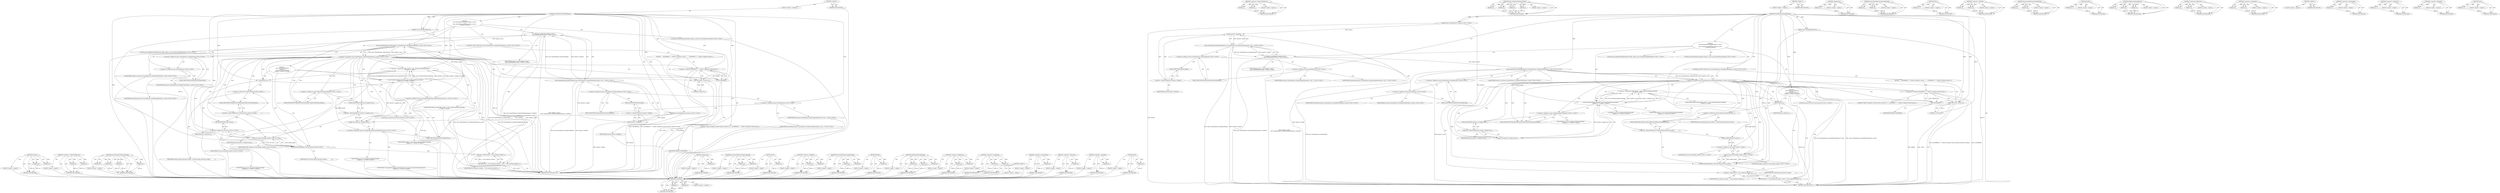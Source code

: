 digraph "lock" {
vulnerable_174 [label=<(METHOD,std.move)>];
vulnerable_175 [label=<(PARAM,p1)>];
vulnerable_176 [label=<(PARAM,p2)>];
vulnerable_177 [label=<(BLOCK,&lt;empty&gt;,&lt;empty&gt;)>];
vulnerable_178 [label=<(METHOD_RETURN,ANY)>];
vulnerable_126 [label=<(METHOD,&lt;operator&gt;.indirectFieldAccess)>];
vulnerable_127 [label=<(PARAM,p1)>];
vulnerable_128 [label=<(PARAM,p2)>];
vulnerable_129 [label=<(BLOCK,&lt;empty&gt;,&lt;empty&gt;)>];
vulnerable_130 [label=<(METHOD_RETURN,ANY)>];
vulnerable_149 [label=<(METHOD,mojo.WrapSharedMemoryHandle)>];
vulnerable_150 [label=<(PARAM,p1)>];
vulnerable_151 [label=<(PARAM,p2)>];
vulnerable_152 [label=<(PARAM,p3)>];
vulnerable_153 [label=<(PARAM,p4)>];
vulnerable_154 [label=<(BLOCK,&lt;empty&gt;,&lt;empty&gt;)>];
vulnerable_155 [label=<(METHOD_RETURN,ANY)>];
vulnerable_6 [label=<(METHOD,&lt;global&gt;)<SUB>1</SUB>>];
vulnerable_7 [label=<(BLOCK,&lt;empty&gt;,&lt;empty&gt;)<SUB>1</SUB>>];
vulnerable_8 [label=<(METHOD,NotifyAllocatedSharedBitmap)<SUB>1</SUB>>];
vulnerable_9 [label="<(PARAM,base::SharedMemory* memory)<SUB>2</SUB>>"];
vulnerable_10 [label=<(PARAM,const SharedBitmapId&amp; id)<SUB>3</SUB>>];
vulnerable_11 [label="<(BLOCK,{
  base::SharedMemoryHandle handle_to_send =
 ...,{
  base::SharedMemoryHandle handle_to_send =
 ...)<SUB>3</SUB>>"];
vulnerable_12 [label="<(LOCAL,base.SharedMemoryHandle handle_to_send: base.SharedMemoryHandle)<SUB>4</SUB>>"];
vulnerable_13 [label="<(&lt;operator&gt;.assignment,handle_to_send =
      base::SharedMemory::Dupl...)<SUB>4</SUB>>"];
vulnerable_14 [label="<(IDENTIFIER,handle_to_send,handle_to_send =
      base::SharedMemory::Dupl...)<SUB>4</SUB>>"];
vulnerable_15 [label="<(base.SharedMemory.DuplicateHandle,base::SharedMemory::DuplicateHandle(memory-&gt;han...)<SUB>5</SUB>>"];
vulnerable_16 [label="<(&lt;operator&gt;.fieldAccess,base::SharedMemory::DuplicateHandle)<SUB>5</SUB>>"];
vulnerable_17 [label="<(&lt;operator&gt;.fieldAccess,base::SharedMemory)<SUB>5</SUB>>"];
vulnerable_18 [label="<(IDENTIFIER,base,base::SharedMemory::DuplicateHandle(memory-&gt;han...)<SUB>5</SUB>>"];
vulnerable_19 [label="<(IDENTIFIER,SharedMemory,base::SharedMemory::DuplicateHandle(memory-&gt;han...)<SUB>5</SUB>>"];
vulnerable_20 [label=<(FIELD_IDENTIFIER,DuplicateHandle,DuplicateHandle)<SUB>5</SUB>>];
vulnerable_21 [label=<(handle,memory-&gt;handle())<SUB>5</SUB>>];
vulnerable_22 [label=<(&lt;operator&gt;.indirectFieldAccess,memory-&gt;handle)<SUB>5</SUB>>];
vulnerable_23 [label=<(IDENTIFIER,memory,memory-&gt;handle())<SUB>5</SUB>>];
vulnerable_24 [label=<(FIELD_IDENTIFIER,handle,handle)<SUB>5</SUB>>];
vulnerable_25 [label="<(CONTROL_STRUCTURE,IF,if (!base::SharedMemory::IsHandleValid(handle_to_send)))<SUB>6</SUB>>"];
vulnerable_26 [label="<(&lt;operator&gt;.logicalNot,!base::SharedMemory::IsHandleValid(handle_to_send))<SUB>6</SUB>>"];
vulnerable_27 [label="<(base.SharedMemory.IsHandleValid,base::SharedMemory::IsHandleValid(handle_to_send))<SUB>6</SUB>>"];
vulnerable_28 [label="<(&lt;operator&gt;.fieldAccess,base::SharedMemory::IsHandleValid)<SUB>6</SUB>>"];
vulnerable_29 [label="<(&lt;operator&gt;.fieldAccess,base::SharedMemory)<SUB>6</SUB>>"];
vulnerable_30 [label="<(IDENTIFIER,base,base::SharedMemory::IsHandleValid(handle_to_send))<SUB>6</SUB>>"];
vulnerable_31 [label="<(IDENTIFIER,SharedMemory,base::SharedMemory::IsHandleValid(handle_to_send))<SUB>6</SUB>>"];
vulnerable_32 [label=<(FIELD_IDENTIFIER,IsHandleValid,IsHandleValid)<SUB>6</SUB>>];
vulnerable_33 [label="<(IDENTIFIER,handle_to_send,base::SharedMemory::IsHandleValid(handle_to_send))<SUB>6</SUB>>"];
vulnerable_34 [label=<(BLOCK,{
    LOG(ERROR) &lt;&lt; &quot;Failed to duplicate shared...,{
    LOG(ERROR) &lt;&lt; &quot;Failed to duplicate shared...)<SUB>6</SUB>>];
vulnerable_35 [label=<(&lt;operator&gt;.shiftLeft,LOG(ERROR) &lt;&lt; &quot;Failed to duplicate shared memor...)<SUB>7</SUB>>];
vulnerable_36 [label=<(LOG,LOG(ERROR))<SUB>7</SUB>>];
vulnerable_37 [label=<(IDENTIFIER,ERROR,LOG(ERROR))<SUB>7</SUB>>];
vulnerable_38 [label=<(LITERAL,&quot;Failed to duplicate shared memory handle for b...,LOG(ERROR) &lt;&lt; &quot;Failed to duplicate shared memor...)<SUB>7</SUB>>];
vulnerable_39 [label=<(RETURN,return 0;,return 0;)<SUB>8</SUB>>];
vulnerable_40 [label=<(LITERAL,0,return 0;)<SUB>8</SUB>>];
vulnerable_41 [label="<(LOCAL,mojo.ScopedSharedBufferHandle buffer_handle: mojo.ScopedSharedBufferHandle)<SUB>11</SUB>>"];
vulnerable_42 [label="<(&lt;operator&gt;.assignment,buffer_handle = mojo::WrapSharedMemoryHandle(
 ...)<SUB>11</SUB>>"];
vulnerable_43 [label="<(IDENTIFIER,buffer_handle,buffer_handle = mojo::WrapSharedMemoryHandle(
 ...)<SUB>11</SUB>>"];
vulnerable_44 [label="<(mojo.WrapSharedMemoryHandle,mojo::WrapSharedMemoryHandle(
      handle_to_s...)<SUB>11</SUB>>"];
vulnerable_45 [label="<(&lt;operator&gt;.fieldAccess,mojo::WrapSharedMemoryHandle)<SUB>11</SUB>>"];
vulnerable_46 [label="<(IDENTIFIER,mojo,mojo::WrapSharedMemoryHandle(
      handle_to_s...)<SUB>11</SUB>>"];
vulnerable_47 [label=<(FIELD_IDENTIFIER,WrapSharedMemoryHandle,WrapSharedMemoryHandle)<SUB>11</SUB>>];
vulnerable_48 [label="<(IDENTIFIER,handle_to_send,mojo::WrapSharedMemoryHandle(
      handle_to_s...)<SUB>12</SUB>>"];
vulnerable_49 [label=<(mapped_size,memory-&gt;mapped_size())<SUB>12</SUB>>];
vulnerable_50 [label=<(&lt;operator&gt;.indirectFieldAccess,memory-&gt;mapped_size)<SUB>12</SUB>>];
vulnerable_51 [label=<(IDENTIFIER,memory,memory-&gt;mapped_size())<SUB>12</SUB>>];
vulnerable_52 [label=<(FIELD_IDENTIFIER,mapped_size,mapped_size)<SUB>12</SUB>>];
vulnerable_53 [label="<(LITERAL,true,mojo::WrapSharedMemoryHandle(
      handle_to_s...)<SUB>12</SUB>>"];
vulnerable_54 [label="<(BLOCK,{
     base::AutoLock lock(lock_);
    (*shared...,{
     base::AutoLock lock(lock_);
    (*shared...)<SUB>14</SUB>>"];
vulnerable_55 [label="<(LOCAL,base.AutoLock lock: base.AutoLock)<SUB>15</SUB>>"];
vulnerable_56 [label=<(lock,lock(lock_))<SUB>15</SUB>>];
vulnerable_57 [label=<(IDENTIFIER,lock_,lock(lock_))<SUB>15</SUB>>];
vulnerable_58 [label=<(DidAllocateSharedBitmap,(*shared_bitmap_allocation_notifier_)
        -...)<SUB>16</SUB>>];
vulnerable_59 [label=<(&lt;operator&gt;.indirectFieldAccess,(*shared_bitmap_allocation_notifier_)
        -...)<SUB>16</SUB>>];
vulnerable_60 [label=<(&lt;operator&gt;.indirection,*shared_bitmap_allocation_notifier_)<SUB>16</SUB>>];
vulnerable_61 [label=<(IDENTIFIER,shared_bitmap_allocation_notifier_,(*shared_bitmap_allocation_notifier_)
        -...)<SUB>16</SUB>>];
vulnerable_62 [label=<(FIELD_IDENTIFIER,DidAllocateSharedBitmap,DidAllocateSharedBitmap)<SUB>16</SUB>>];
vulnerable_63 [label="<(std.move,std::move(buffer_handle))<SUB>17</SUB>>"];
vulnerable_64 [label="<(&lt;operator&gt;.fieldAccess,std::move)<SUB>17</SUB>>"];
vulnerable_65 [label="<(IDENTIFIER,std,std::move(buffer_handle))<SUB>17</SUB>>"];
vulnerable_66 [label=<(FIELD_IDENTIFIER,move,move)<SUB>17</SUB>>];
vulnerable_67 [label="<(IDENTIFIER,buffer_handle,std::move(buffer_handle))<SUB>17</SUB>>"];
vulnerable_68 [label=<(IDENTIFIER,id,(*shared_bitmap_allocation_notifier_)
        -...)<SUB>17</SUB>>];
vulnerable_69 [label=<(RETURN,return ++last_sequence_number_;,return ++last_sequence_number_;)<SUB>18</SUB>>];
vulnerable_70 [label=<(&lt;operator&gt;.preIncrement,++last_sequence_number_)<SUB>18</SUB>>];
vulnerable_71 [label=<(IDENTIFIER,last_sequence_number_,++last_sequence_number_)<SUB>18</SUB>>];
vulnerable_72 [label=<(METHOD_RETURN,uint32_t)<SUB>1</SUB>>];
vulnerable_74 [label=<(METHOD_RETURN,ANY)<SUB>1</SUB>>];
vulnerable_156 [label=<(METHOD,mapped_size)>];
vulnerable_157 [label=<(PARAM,p1)>];
vulnerable_158 [label=<(BLOCK,&lt;empty&gt;,&lt;empty&gt;)>];
vulnerable_159 [label=<(METHOD_RETURN,ANY)>];
vulnerable_112 [label=<(METHOD,base.SharedMemory.DuplicateHandle)>];
vulnerable_113 [label=<(PARAM,p1)>];
vulnerable_114 [label=<(PARAM,p2)>];
vulnerable_115 [label=<(BLOCK,&lt;empty&gt;,&lt;empty&gt;)>];
vulnerable_116 [label=<(METHOD_RETURN,ANY)>];
vulnerable_145 [label=<(METHOD,LOG)>];
vulnerable_146 [label=<(PARAM,p1)>];
vulnerable_147 [label=<(BLOCK,&lt;empty&gt;,&lt;empty&gt;)>];
vulnerable_148 [label=<(METHOD_RETURN,ANY)>];
vulnerable_140 [label=<(METHOD,&lt;operator&gt;.shiftLeft)>];
vulnerable_141 [label=<(PARAM,p1)>];
vulnerable_142 [label=<(PARAM,p2)>];
vulnerable_143 [label=<(BLOCK,&lt;empty&gt;,&lt;empty&gt;)>];
vulnerable_144 [label=<(METHOD_RETURN,ANY)>];
vulnerable_135 [label=<(METHOD,base.SharedMemory.IsHandleValid)>];
vulnerable_136 [label=<(PARAM,p1)>];
vulnerable_137 [label=<(PARAM,p2)>];
vulnerable_138 [label=<(BLOCK,&lt;empty&gt;,&lt;empty&gt;)>];
vulnerable_139 [label=<(METHOD_RETURN,ANY)>];
vulnerable_122 [label=<(METHOD,handle)>];
vulnerable_123 [label=<(PARAM,p1)>];
vulnerable_124 [label=<(BLOCK,&lt;empty&gt;,&lt;empty&gt;)>];
vulnerable_125 [label=<(METHOD_RETURN,ANY)>];
vulnerable_164 [label=<(METHOD,DidAllocateSharedBitmap)>];
vulnerable_165 [label=<(PARAM,p1)>];
vulnerable_166 [label=<(PARAM,p2)>];
vulnerable_167 [label=<(PARAM,p3)>];
vulnerable_168 [label=<(BLOCK,&lt;empty&gt;,&lt;empty&gt;)>];
vulnerable_169 [label=<(METHOD_RETURN,ANY)>];
vulnerable_117 [label=<(METHOD,&lt;operator&gt;.fieldAccess)>];
vulnerable_118 [label=<(PARAM,p1)>];
vulnerable_119 [label=<(PARAM,p2)>];
vulnerable_120 [label=<(BLOCK,&lt;empty&gt;,&lt;empty&gt;)>];
vulnerable_121 [label=<(METHOD_RETURN,ANY)>];
vulnerable_107 [label=<(METHOD,&lt;operator&gt;.assignment)>];
vulnerable_108 [label=<(PARAM,p1)>];
vulnerable_109 [label=<(PARAM,p2)>];
vulnerable_110 [label=<(BLOCK,&lt;empty&gt;,&lt;empty&gt;)>];
vulnerable_111 [label=<(METHOD_RETURN,ANY)>];
vulnerable_101 [label=<(METHOD,&lt;global&gt;)<SUB>1</SUB>>];
vulnerable_102 [label=<(BLOCK,&lt;empty&gt;,&lt;empty&gt;)>];
vulnerable_103 [label=<(METHOD_RETURN,ANY)>];
vulnerable_179 [label=<(METHOD,&lt;operator&gt;.preIncrement)>];
vulnerable_180 [label=<(PARAM,p1)>];
vulnerable_181 [label=<(BLOCK,&lt;empty&gt;,&lt;empty&gt;)>];
vulnerable_182 [label=<(METHOD_RETURN,ANY)>];
vulnerable_170 [label=<(METHOD,&lt;operator&gt;.indirection)>];
vulnerable_171 [label=<(PARAM,p1)>];
vulnerable_172 [label=<(BLOCK,&lt;empty&gt;,&lt;empty&gt;)>];
vulnerable_173 [label=<(METHOD_RETURN,ANY)>];
vulnerable_131 [label=<(METHOD,&lt;operator&gt;.logicalNot)>];
vulnerable_132 [label=<(PARAM,p1)>];
vulnerable_133 [label=<(BLOCK,&lt;empty&gt;,&lt;empty&gt;)>];
vulnerable_134 [label=<(METHOD_RETURN,ANY)>];
vulnerable_160 [label=<(METHOD,lock)>];
vulnerable_161 [label=<(PARAM,p1)>];
vulnerable_162 [label=<(BLOCK,&lt;empty&gt;,&lt;empty&gt;)>];
vulnerable_163 [label=<(METHOD_RETURN,ANY)>];
fixed_180 [label=<(METHOD,std.move)>];
fixed_181 [label=<(PARAM,p1)>];
fixed_182 [label=<(PARAM,p2)>];
fixed_183 [label=<(BLOCK,&lt;empty&gt;,&lt;empty&gt;)>];
fixed_184 [label=<(METHOD_RETURN,ANY)>];
fixed_132 [label=<(METHOD,&lt;operator&gt;.indirectFieldAccess)>];
fixed_133 [label=<(PARAM,p1)>];
fixed_134 [label=<(PARAM,p2)>];
fixed_135 [label=<(BLOCK,&lt;empty&gt;,&lt;empty&gt;)>];
fixed_136 [label=<(METHOD_RETURN,ANY)>];
fixed_155 [label=<(METHOD,mojo.WrapSharedMemoryHandle)>];
fixed_156 [label=<(PARAM,p1)>];
fixed_157 [label=<(PARAM,p2)>];
fixed_158 [label=<(PARAM,p3)>];
fixed_159 [label=<(PARAM,p4)>];
fixed_160 [label=<(BLOCK,&lt;empty&gt;,&lt;empty&gt;)>];
fixed_161 [label=<(METHOD_RETURN,ANY)>];
fixed_6 [label=<(METHOD,&lt;global&gt;)<SUB>1</SUB>>];
fixed_7 [label=<(BLOCK,&lt;empty&gt;,&lt;empty&gt;)<SUB>1</SUB>>];
fixed_8 [label=<(METHOD,NotifyAllocatedSharedBitmap)<SUB>1</SUB>>];
fixed_9 [label="<(PARAM,base::SharedMemory* memory)<SUB>2</SUB>>"];
fixed_10 [label=<(PARAM,const SharedBitmapId&amp; id)<SUB>3</SUB>>];
fixed_11 [label="<(BLOCK,{
  base::SharedMemoryHandle handle_to_send =
 ...,{
  base::SharedMemoryHandle handle_to_send =
 ...)<SUB>3</SUB>>"];
fixed_12 [label="<(LOCAL,base.SharedMemoryHandle handle_to_send: base.SharedMemoryHandle)<SUB>4</SUB>>"];
fixed_13 [label="<(&lt;operator&gt;.assignment,handle_to_send =
      base::SharedMemory::Dupl...)<SUB>4</SUB>>"];
fixed_14 [label="<(IDENTIFIER,handle_to_send,handle_to_send =
      base::SharedMemory::Dupl...)<SUB>4</SUB>>"];
fixed_15 [label="<(base.SharedMemory.DuplicateHandle,base::SharedMemory::DuplicateHandle(memory-&gt;han...)<SUB>5</SUB>>"];
fixed_16 [label="<(&lt;operator&gt;.fieldAccess,base::SharedMemory::DuplicateHandle)<SUB>5</SUB>>"];
fixed_17 [label="<(&lt;operator&gt;.fieldAccess,base::SharedMemory)<SUB>5</SUB>>"];
fixed_18 [label="<(IDENTIFIER,base,base::SharedMemory::DuplicateHandle(memory-&gt;han...)<SUB>5</SUB>>"];
fixed_19 [label="<(IDENTIFIER,SharedMemory,base::SharedMemory::DuplicateHandle(memory-&gt;han...)<SUB>5</SUB>>"];
fixed_20 [label=<(FIELD_IDENTIFIER,DuplicateHandle,DuplicateHandle)<SUB>5</SUB>>];
fixed_21 [label=<(handle,memory-&gt;handle())<SUB>5</SUB>>];
fixed_22 [label=<(&lt;operator&gt;.indirectFieldAccess,memory-&gt;handle)<SUB>5</SUB>>];
fixed_23 [label=<(IDENTIFIER,memory,memory-&gt;handle())<SUB>5</SUB>>];
fixed_24 [label=<(FIELD_IDENTIFIER,handle,handle)<SUB>5</SUB>>];
fixed_25 [label="<(CONTROL_STRUCTURE,IF,if (!base::SharedMemory::IsHandleValid(handle_to_send)))<SUB>6</SUB>>"];
fixed_26 [label="<(&lt;operator&gt;.logicalNot,!base::SharedMemory::IsHandleValid(handle_to_send))<SUB>6</SUB>>"];
fixed_27 [label="<(base.SharedMemory.IsHandleValid,base::SharedMemory::IsHandleValid(handle_to_send))<SUB>6</SUB>>"];
fixed_28 [label="<(&lt;operator&gt;.fieldAccess,base::SharedMemory::IsHandleValid)<SUB>6</SUB>>"];
fixed_29 [label="<(&lt;operator&gt;.fieldAccess,base::SharedMemory)<SUB>6</SUB>>"];
fixed_30 [label="<(IDENTIFIER,base,base::SharedMemory::IsHandleValid(handle_to_send))<SUB>6</SUB>>"];
fixed_31 [label="<(IDENTIFIER,SharedMemory,base::SharedMemory::IsHandleValid(handle_to_send))<SUB>6</SUB>>"];
fixed_32 [label=<(FIELD_IDENTIFIER,IsHandleValid,IsHandleValid)<SUB>6</SUB>>];
fixed_33 [label="<(IDENTIFIER,handle_to_send,base::SharedMemory::IsHandleValid(handle_to_send))<SUB>6</SUB>>"];
fixed_34 [label=<(BLOCK,{
    LOG(ERROR) &lt;&lt; &quot;Failed to duplicate shared...,{
    LOG(ERROR) &lt;&lt; &quot;Failed to duplicate shared...)<SUB>6</SUB>>];
fixed_35 [label=<(&lt;operator&gt;.shiftLeft,LOG(ERROR) &lt;&lt; &quot;Failed to duplicate shared memor...)<SUB>7</SUB>>];
fixed_36 [label=<(LOG,LOG(ERROR))<SUB>7</SUB>>];
fixed_37 [label=<(IDENTIFIER,ERROR,LOG(ERROR))<SUB>7</SUB>>];
fixed_38 [label=<(LITERAL,&quot;Failed to duplicate shared memory handle for b...,LOG(ERROR) &lt;&lt; &quot;Failed to duplicate shared memor...)<SUB>7</SUB>>];
fixed_39 [label=<(RETURN,return 0;,return 0;)<SUB>8</SUB>>];
fixed_40 [label=<(LITERAL,0,return 0;)<SUB>8</SUB>>];
fixed_41 [label="<(LOCAL,mojo.ScopedSharedBufferHandle buffer_handle: mojo.ScopedSharedBufferHandle)<SUB>11</SUB>>"];
fixed_42 [label="<(&lt;operator&gt;.assignment,buffer_handle = mojo::WrapSharedMemoryHandle(
 ...)<SUB>11</SUB>>"];
fixed_43 [label="<(IDENTIFIER,buffer_handle,buffer_handle = mojo::WrapSharedMemoryHandle(
 ...)<SUB>11</SUB>>"];
fixed_44 [label="<(mojo.WrapSharedMemoryHandle,mojo::WrapSharedMemoryHandle(
      handle_to_s...)<SUB>11</SUB>>"];
fixed_45 [label="<(&lt;operator&gt;.fieldAccess,mojo::WrapSharedMemoryHandle)<SUB>11</SUB>>"];
fixed_46 [label="<(IDENTIFIER,mojo,mojo::WrapSharedMemoryHandle(
      handle_to_s...)<SUB>11</SUB>>"];
fixed_47 [label=<(FIELD_IDENTIFIER,WrapSharedMemoryHandle,WrapSharedMemoryHandle)<SUB>11</SUB>>];
fixed_48 [label="<(IDENTIFIER,handle_to_send,mojo::WrapSharedMemoryHandle(
      handle_to_s...)<SUB>12</SUB>>"];
fixed_49 [label=<(mapped_size,memory-&gt;mapped_size())<SUB>12</SUB>>];
fixed_50 [label=<(&lt;operator&gt;.indirectFieldAccess,memory-&gt;mapped_size)<SUB>12</SUB>>];
fixed_51 [label=<(IDENTIFIER,memory,memory-&gt;mapped_size())<SUB>12</SUB>>];
fixed_52 [label=<(FIELD_IDENTIFIER,mapped_size,mapped_size)<SUB>12</SUB>>];
fixed_53 [label="<(&lt;operator&gt;.fieldAccess,mojo::UnwrappedSharedMemoryHandleProtection::kR...)<SUB>13</SUB>>"];
fixed_54 [label="<(&lt;operator&gt;.fieldAccess,mojo::UnwrappedSharedMemoryHandleProtection)<SUB>13</SUB>>"];
fixed_55 [label="<(IDENTIFIER,mojo,mojo::WrapSharedMemoryHandle(
      handle_to_s...)<SUB>13</SUB>>"];
fixed_56 [label="<(IDENTIFIER,UnwrappedSharedMemoryHandleProtection,mojo::WrapSharedMemoryHandle(
      handle_to_s...)<SUB>13</SUB>>"];
fixed_57 [label=<(FIELD_IDENTIFIER,kReadWrite,kReadWrite)<SUB>13</SUB>>];
fixed_58 [label="<(BLOCK,{
     base::AutoLock lock(lock_);
    (*shared...,{
     base::AutoLock lock(lock_);
    (*shared...)<SUB>15</SUB>>"];
fixed_59 [label="<(LOCAL,base.AutoLock lock: base.AutoLock)<SUB>16</SUB>>"];
fixed_60 [label=<(lock,lock(lock_))<SUB>16</SUB>>];
fixed_61 [label=<(IDENTIFIER,lock_,lock(lock_))<SUB>16</SUB>>];
fixed_62 [label=<(DidAllocateSharedBitmap,(*shared_bitmap_allocation_notifier_)
        -...)<SUB>17</SUB>>];
fixed_63 [label=<(&lt;operator&gt;.indirectFieldAccess,(*shared_bitmap_allocation_notifier_)
        -...)<SUB>17</SUB>>];
fixed_64 [label=<(&lt;operator&gt;.indirection,*shared_bitmap_allocation_notifier_)<SUB>17</SUB>>];
fixed_65 [label=<(IDENTIFIER,shared_bitmap_allocation_notifier_,(*shared_bitmap_allocation_notifier_)
        -...)<SUB>17</SUB>>];
fixed_66 [label=<(FIELD_IDENTIFIER,DidAllocateSharedBitmap,DidAllocateSharedBitmap)<SUB>17</SUB>>];
fixed_67 [label="<(std.move,std::move(buffer_handle))<SUB>18</SUB>>"];
fixed_68 [label="<(&lt;operator&gt;.fieldAccess,std::move)<SUB>18</SUB>>"];
fixed_69 [label="<(IDENTIFIER,std,std::move(buffer_handle))<SUB>18</SUB>>"];
fixed_70 [label=<(FIELD_IDENTIFIER,move,move)<SUB>18</SUB>>];
fixed_71 [label="<(IDENTIFIER,buffer_handle,std::move(buffer_handle))<SUB>18</SUB>>"];
fixed_72 [label=<(IDENTIFIER,id,(*shared_bitmap_allocation_notifier_)
        -...)<SUB>18</SUB>>];
fixed_73 [label=<(RETURN,return ++last_sequence_number_;,return ++last_sequence_number_;)<SUB>19</SUB>>];
fixed_74 [label=<(&lt;operator&gt;.preIncrement,++last_sequence_number_)<SUB>19</SUB>>];
fixed_75 [label=<(IDENTIFIER,last_sequence_number_,++last_sequence_number_)<SUB>19</SUB>>];
fixed_76 [label=<(METHOD_RETURN,uint32_t)<SUB>1</SUB>>];
fixed_78 [label=<(METHOD_RETURN,ANY)<SUB>1</SUB>>];
fixed_162 [label=<(METHOD,mapped_size)>];
fixed_163 [label=<(PARAM,p1)>];
fixed_164 [label=<(BLOCK,&lt;empty&gt;,&lt;empty&gt;)>];
fixed_165 [label=<(METHOD_RETURN,ANY)>];
fixed_118 [label=<(METHOD,base.SharedMemory.DuplicateHandle)>];
fixed_119 [label=<(PARAM,p1)>];
fixed_120 [label=<(PARAM,p2)>];
fixed_121 [label=<(BLOCK,&lt;empty&gt;,&lt;empty&gt;)>];
fixed_122 [label=<(METHOD_RETURN,ANY)>];
fixed_151 [label=<(METHOD,LOG)>];
fixed_152 [label=<(PARAM,p1)>];
fixed_153 [label=<(BLOCK,&lt;empty&gt;,&lt;empty&gt;)>];
fixed_154 [label=<(METHOD_RETURN,ANY)>];
fixed_146 [label=<(METHOD,&lt;operator&gt;.shiftLeft)>];
fixed_147 [label=<(PARAM,p1)>];
fixed_148 [label=<(PARAM,p2)>];
fixed_149 [label=<(BLOCK,&lt;empty&gt;,&lt;empty&gt;)>];
fixed_150 [label=<(METHOD_RETURN,ANY)>];
fixed_141 [label=<(METHOD,base.SharedMemory.IsHandleValid)>];
fixed_142 [label=<(PARAM,p1)>];
fixed_143 [label=<(PARAM,p2)>];
fixed_144 [label=<(BLOCK,&lt;empty&gt;,&lt;empty&gt;)>];
fixed_145 [label=<(METHOD_RETURN,ANY)>];
fixed_128 [label=<(METHOD,handle)>];
fixed_129 [label=<(PARAM,p1)>];
fixed_130 [label=<(BLOCK,&lt;empty&gt;,&lt;empty&gt;)>];
fixed_131 [label=<(METHOD_RETURN,ANY)>];
fixed_170 [label=<(METHOD,DidAllocateSharedBitmap)>];
fixed_171 [label=<(PARAM,p1)>];
fixed_172 [label=<(PARAM,p2)>];
fixed_173 [label=<(PARAM,p3)>];
fixed_174 [label=<(BLOCK,&lt;empty&gt;,&lt;empty&gt;)>];
fixed_175 [label=<(METHOD_RETURN,ANY)>];
fixed_123 [label=<(METHOD,&lt;operator&gt;.fieldAccess)>];
fixed_124 [label=<(PARAM,p1)>];
fixed_125 [label=<(PARAM,p2)>];
fixed_126 [label=<(BLOCK,&lt;empty&gt;,&lt;empty&gt;)>];
fixed_127 [label=<(METHOD_RETURN,ANY)>];
fixed_113 [label=<(METHOD,&lt;operator&gt;.assignment)>];
fixed_114 [label=<(PARAM,p1)>];
fixed_115 [label=<(PARAM,p2)>];
fixed_116 [label=<(BLOCK,&lt;empty&gt;,&lt;empty&gt;)>];
fixed_117 [label=<(METHOD_RETURN,ANY)>];
fixed_107 [label=<(METHOD,&lt;global&gt;)<SUB>1</SUB>>];
fixed_108 [label=<(BLOCK,&lt;empty&gt;,&lt;empty&gt;)>];
fixed_109 [label=<(METHOD_RETURN,ANY)>];
fixed_185 [label=<(METHOD,&lt;operator&gt;.preIncrement)>];
fixed_186 [label=<(PARAM,p1)>];
fixed_187 [label=<(BLOCK,&lt;empty&gt;,&lt;empty&gt;)>];
fixed_188 [label=<(METHOD_RETURN,ANY)>];
fixed_176 [label=<(METHOD,&lt;operator&gt;.indirection)>];
fixed_177 [label=<(PARAM,p1)>];
fixed_178 [label=<(BLOCK,&lt;empty&gt;,&lt;empty&gt;)>];
fixed_179 [label=<(METHOD_RETURN,ANY)>];
fixed_137 [label=<(METHOD,&lt;operator&gt;.logicalNot)>];
fixed_138 [label=<(PARAM,p1)>];
fixed_139 [label=<(BLOCK,&lt;empty&gt;,&lt;empty&gt;)>];
fixed_140 [label=<(METHOD_RETURN,ANY)>];
fixed_166 [label=<(METHOD,lock)>];
fixed_167 [label=<(PARAM,p1)>];
fixed_168 [label=<(BLOCK,&lt;empty&gt;,&lt;empty&gt;)>];
fixed_169 [label=<(METHOD_RETURN,ANY)>];
vulnerable_174 -> vulnerable_175  [key=0, label="AST: "];
vulnerable_174 -> vulnerable_175  [key=1, label="DDG: "];
vulnerable_174 -> vulnerable_177  [key=0, label="AST: "];
vulnerable_174 -> vulnerable_176  [key=0, label="AST: "];
vulnerable_174 -> vulnerable_176  [key=1, label="DDG: "];
vulnerable_174 -> vulnerable_178  [key=0, label="AST: "];
vulnerable_174 -> vulnerable_178  [key=1, label="CFG: "];
vulnerable_175 -> vulnerable_178  [key=0, label="DDG: p1"];
vulnerable_176 -> vulnerable_178  [key=0, label="DDG: p2"];
vulnerable_126 -> vulnerable_127  [key=0, label="AST: "];
vulnerable_126 -> vulnerable_127  [key=1, label="DDG: "];
vulnerable_126 -> vulnerable_129  [key=0, label="AST: "];
vulnerable_126 -> vulnerable_128  [key=0, label="AST: "];
vulnerable_126 -> vulnerable_128  [key=1, label="DDG: "];
vulnerable_126 -> vulnerable_130  [key=0, label="AST: "];
vulnerable_126 -> vulnerable_130  [key=1, label="CFG: "];
vulnerable_127 -> vulnerable_130  [key=0, label="DDG: p1"];
vulnerable_128 -> vulnerable_130  [key=0, label="DDG: p2"];
vulnerable_149 -> vulnerable_150  [key=0, label="AST: "];
vulnerable_149 -> vulnerable_150  [key=1, label="DDG: "];
vulnerable_149 -> vulnerable_154  [key=0, label="AST: "];
vulnerable_149 -> vulnerable_151  [key=0, label="AST: "];
vulnerable_149 -> vulnerable_151  [key=1, label="DDG: "];
vulnerable_149 -> vulnerable_155  [key=0, label="AST: "];
vulnerable_149 -> vulnerable_155  [key=1, label="CFG: "];
vulnerable_149 -> vulnerable_152  [key=0, label="AST: "];
vulnerable_149 -> vulnerable_152  [key=1, label="DDG: "];
vulnerable_149 -> vulnerable_153  [key=0, label="AST: "];
vulnerable_149 -> vulnerable_153  [key=1, label="DDG: "];
vulnerable_150 -> vulnerable_155  [key=0, label="DDG: p1"];
vulnerable_151 -> vulnerable_155  [key=0, label="DDG: p2"];
vulnerable_152 -> vulnerable_155  [key=0, label="DDG: p3"];
vulnerable_153 -> vulnerable_155  [key=0, label="DDG: p4"];
vulnerable_6 -> vulnerable_7  [key=0, label="AST: "];
vulnerable_6 -> vulnerable_74  [key=0, label="AST: "];
vulnerable_6 -> vulnerable_74  [key=1, label="CFG: "];
vulnerable_7 -> vulnerable_8  [key=0, label="AST: "];
vulnerable_8 -> vulnerable_9  [key=0, label="AST: "];
vulnerable_8 -> vulnerable_9  [key=1, label="DDG: "];
vulnerable_8 -> vulnerable_10  [key=0, label="AST: "];
vulnerable_8 -> vulnerable_10  [key=1, label="DDG: "];
vulnerable_8 -> vulnerable_11  [key=0, label="AST: "];
vulnerable_8 -> vulnerable_72  [key=0, label="AST: "];
vulnerable_8 -> vulnerable_17  [key=0, label="CFG: "];
vulnerable_8 -> vulnerable_39  [key=0, label="DDG: "];
vulnerable_8 -> vulnerable_44  [key=0, label="DDG: "];
vulnerable_8 -> vulnerable_56  [key=0, label="DDG: "];
vulnerable_8 -> vulnerable_58  [key=0, label="DDG: "];
vulnerable_8 -> vulnerable_27  [key=0, label="DDG: "];
vulnerable_8 -> vulnerable_35  [key=0, label="DDG: "];
vulnerable_8 -> vulnerable_40  [key=0, label="DDG: "];
vulnerable_8 -> vulnerable_63  [key=0, label="DDG: "];
vulnerable_8 -> vulnerable_70  [key=0, label="DDG: "];
vulnerable_8 -> vulnerable_36  [key=0, label="DDG: "];
vulnerable_9 -> vulnerable_72  [key=0, label="DDG: memory"];
vulnerable_9 -> vulnerable_21  [key=0, label="DDG: memory"];
vulnerable_9 -> vulnerable_49  [key=0, label="DDG: memory"];
vulnerable_10 -> vulnerable_72  [key=0, label="DDG: id"];
vulnerable_10 -> vulnerable_58  [key=0, label="DDG: id"];
vulnerable_11 -> vulnerable_12  [key=0, label="AST: "];
vulnerable_11 -> vulnerable_13  [key=0, label="AST: "];
vulnerable_11 -> vulnerable_25  [key=0, label="AST: "];
vulnerable_11 -> vulnerable_41  [key=0, label="AST: "];
vulnerable_11 -> vulnerable_42  [key=0, label="AST: "];
vulnerable_11 -> vulnerable_54  [key=0, label="AST: "];
vulnerable_13 -> vulnerable_14  [key=0, label="AST: "];
vulnerable_13 -> vulnerable_15  [key=0, label="AST: "];
vulnerable_13 -> vulnerable_29  [key=0, label="CFG: "];
vulnerable_13 -> vulnerable_72  [key=0, label="DDG: base::SharedMemory::DuplicateHandle(memory-&gt;handle())"];
vulnerable_13 -> vulnerable_72  [key=1, label="DDG: handle_to_send =
      base::SharedMemory::DuplicateHandle(memory-&gt;handle())"];
vulnerable_13 -> vulnerable_27  [key=0, label="DDG: handle_to_send"];
vulnerable_15 -> vulnerable_16  [key=0, label="AST: "];
vulnerable_15 -> vulnerable_21  [key=0, label="AST: "];
vulnerable_15 -> vulnerable_13  [key=0, label="CFG: "];
vulnerable_15 -> vulnerable_13  [key=1, label="DDG: base::SharedMemory::DuplicateHandle"];
vulnerable_15 -> vulnerable_13  [key=2, label="DDG: memory-&gt;handle()"];
vulnerable_15 -> vulnerable_72  [key=0, label="DDG: base::SharedMemory::DuplicateHandle"];
vulnerable_15 -> vulnerable_72  [key=1, label="DDG: memory-&gt;handle()"];
vulnerable_16 -> vulnerable_17  [key=0, label="AST: "];
vulnerable_16 -> vulnerable_20  [key=0, label="AST: "];
vulnerable_16 -> vulnerable_24  [key=0, label="CFG: "];
vulnerable_17 -> vulnerable_18  [key=0, label="AST: "];
vulnerable_17 -> vulnerable_19  [key=0, label="AST: "];
vulnerable_17 -> vulnerable_20  [key=0, label="CFG: "];
vulnerable_20 -> vulnerable_16  [key=0, label="CFG: "];
vulnerable_21 -> vulnerable_22  [key=0, label="AST: "];
vulnerable_21 -> vulnerable_15  [key=0, label="CFG: "];
vulnerable_21 -> vulnerable_15  [key=1, label="DDG: memory-&gt;handle"];
vulnerable_21 -> vulnerable_72  [key=0, label="DDG: memory-&gt;handle"];
vulnerable_22 -> vulnerable_23  [key=0, label="AST: "];
vulnerable_22 -> vulnerable_24  [key=0, label="AST: "];
vulnerable_22 -> vulnerable_21  [key=0, label="CFG: "];
vulnerable_24 -> vulnerable_22  [key=0, label="CFG: "];
vulnerable_25 -> vulnerable_26  [key=0, label="AST: "];
vulnerable_25 -> vulnerable_34  [key=0, label="AST: "];
vulnerable_26 -> vulnerable_27  [key=0, label="AST: "];
vulnerable_26 -> vulnerable_36  [key=0, label="CFG: "];
vulnerable_26 -> vulnerable_36  [key=1, label="CDG: "];
vulnerable_26 -> vulnerable_47  [key=0, label="CFG: "];
vulnerable_26 -> vulnerable_47  [key=1, label="CDG: "];
vulnerable_26 -> vulnerable_72  [key=0, label="DDG: base::SharedMemory::IsHandleValid(handle_to_send)"];
vulnerable_26 -> vulnerable_72  [key=1, label="DDG: !base::SharedMemory::IsHandleValid(handle_to_send)"];
vulnerable_26 -> vulnerable_58  [key=0, label="CDG: "];
vulnerable_26 -> vulnerable_49  [key=0, label="CDG: "];
vulnerable_26 -> vulnerable_60  [key=0, label="CDG: "];
vulnerable_26 -> vulnerable_64  [key=0, label="CDG: "];
vulnerable_26 -> vulnerable_42  [key=0, label="CDG: "];
vulnerable_26 -> vulnerable_66  [key=0, label="CDG: "];
vulnerable_26 -> vulnerable_52  [key=0, label="CDG: "];
vulnerable_26 -> vulnerable_56  [key=0, label="CDG: "];
vulnerable_26 -> vulnerable_69  [key=0, label="CDG: "];
vulnerable_26 -> vulnerable_70  [key=0, label="CDG: "];
vulnerable_26 -> vulnerable_45  [key=0, label="CDG: "];
vulnerable_26 -> vulnerable_63  [key=0, label="CDG: "];
vulnerable_26 -> vulnerable_50  [key=0, label="CDG: "];
vulnerable_26 -> vulnerable_59  [key=0, label="CDG: "];
vulnerable_26 -> vulnerable_44  [key=0, label="CDG: "];
vulnerable_26 -> vulnerable_35  [key=0, label="CDG: "];
vulnerable_26 -> vulnerable_62  [key=0, label="CDG: "];
vulnerable_26 -> vulnerable_39  [key=0, label="CDG: "];
vulnerable_27 -> vulnerable_28  [key=0, label="AST: "];
vulnerable_27 -> vulnerable_33  [key=0, label="AST: "];
vulnerable_27 -> vulnerable_26  [key=0, label="CFG: "];
vulnerable_27 -> vulnerable_26  [key=1, label="DDG: base::SharedMemory::IsHandleValid"];
vulnerable_27 -> vulnerable_26  [key=2, label="DDG: handle_to_send"];
vulnerable_27 -> vulnerable_72  [key=0, label="DDG: base::SharedMemory::IsHandleValid"];
vulnerable_27 -> vulnerable_72  [key=1, label="DDG: handle_to_send"];
vulnerable_27 -> vulnerable_44  [key=0, label="DDG: handle_to_send"];
vulnerable_28 -> vulnerable_29  [key=0, label="AST: "];
vulnerable_28 -> vulnerable_32  [key=0, label="AST: "];
vulnerable_28 -> vulnerable_27  [key=0, label="CFG: "];
vulnerable_29 -> vulnerable_30  [key=0, label="AST: "];
vulnerable_29 -> vulnerable_31  [key=0, label="AST: "];
vulnerable_29 -> vulnerable_32  [key=0, label="CFG: "];
vulnerable_32 -> vulnerable_28  [key=0, label="CFG: "];
vulnerable_34 -> vulnerable_35  [key=0, label="AST: "];
vulnerable_34 -> vulnerable_39  [key=0, label="AST: "];
vulnerable_35 -> vulnerable_36  [key=0, label="AST: "];
vulnerable_35 -> vulnerable_38  [key=0, label="AST: "];
vulnerable_35 -> vulnerable_39  [key=0, label="CFG: "];
vulnerable_35 -> vulnerable_72  [key=0, label="DDG: LOG(ERROR)"];
vulnerable_35 -> vulnerable_72  [key=1, label="DDG: LOG(ERROR) &lt;&lt; &quot;Failed to duplicate shared memory handle for bitmap.&quot;"];
vulnerable_36 -> vulnerable_37  [key=0, label="AST: "];
vulnerable_36 -> vulnerable_35  [key=0, label="CFG: "];
vulnerable_36 -> vulnerable_35  [key=1, label="DDG: ERROR"];
vulnerable_36 -> vulnerable_72  [key=0, label="DDG: ERROR"];
vulnerable_39 -> vulnerable_40  [key=0, label="AST: "];
vulnerable_39 -> vulnerable_72  [key=0, label="CFG: "];
vulnerable_39 -> vulnerable_72  [key=1, label="DDG: &lt;RET&gt;"];
vulnerable_40 -> vulnerable_39  [key=0, label="DDG: 0"];
vulnerable_42 -> vulnerable_43  [key=0, label="AST: "];
vulnerable_42 -> vulnerable_44  [key=0, label="AST: "];
vulnerable_42 -> vulnerable_56  [key=0, label="CFG: "];
vulnerable_42 -> vulnerable_63  [key=0, label="DDG: buffer_handle"];
vulnerable_44 -> vulnerable_45  [key=0, label="AST: "];
vulnerable_44 -> vulnerable_48  [key=0, label="AST: "];
vulnerable_44 -> vulnerable_49  [key=0, label="AST: "];
vulnerable_44 -> vulnerable_53  [key=0, label="AST: "];
vulnerable_44 -> vulnerable_42  [key=0, label="CFG: "];
vulnerable_44 -> vulnerable_42  [key=1, label="DDG: mojo::WrapSharedMemoryHandle"];
vulnerable_44 -> vulnerable_42  [key=2, label="DDG: handle_to_send"];
vulnerable_44 -> vulnerable_42  [key=3, label="DDG: memory-&gt;mapped_size()"];
vulnerable_44 -> vulnerable_42  [key=4, label="DDG: true"];
vulnerable_45 -> vulnerable_46  [key=0, label="AST: "];
vulnerable_45 -> vulnerable_47  [key=0, label="AST: "];
vulnerable_45 -> vulnerable_52  [key=0, label="CFG: "];
vulnerable_47 -> vulnerable_45  [key=0, label="CFG: "];
vulnerable_49 -> vulnerable_50  [key=0, label="AST: "];
vulnerable_49 -> vulnerable_44  [key=0, label="CFG: "];
vulnerable_49 -> vulnerable_44  [key=1, label="DDG: memory-&gt;mapped_size"];
vulnerable_50 -> vulnerable_51  [key=0, label="AST: "];
vulnerable_50 -> vulnerable_52  [key=0, label="AST: "];
vulnerable_50 -> vulnerable_49  [key=0, label="CFG: "];
vulnerable_52 -> vulnerable_50  [key=0, label="CFG: "];
vulnerable_54 -> vulnerable_55  [key=0, label="AST: "];
vulnerable_54 -> vulnerable_56  [key=0, label="AST: "];
vulnerable_54 -> vulnerable_58  [key=0, label="AST: "];
vulnerable_54 -> vulnerable_69  [key=0, label="AST: "];
vulnerable_56 -> vulnerable_57  [key=0, label="AST: "];
vulnerable_56 -> vulnerable_60  [key=0, label="CFG: "];
vulnerable_56 -> vulnerable_72  [key=0, label="DDG: lock_"];
vulnerable_58 -> vulnerable_59  [key=0, label="AST: "];
vulnerable_58 -> vulnerable_63  [key=0, label="AST: "];
vulnerable_58 -> vulnerable_68  [key=0, label="AST: "];
vulnerable_58 -> vulnerable_70  [key=0, label="CFG: "];
vulnerable_59 -> vulnerable_60  [key=0, label="AST: "];
vulnerable_59 -> vulnerable_62  [key=0, label="AST: "];
vulnerable_59 -> vulnerable_66  [key=0, label="CFG: "];
vulnerable_60 -> vulnerable_61  [key=0, label="AST: "];
vulnerable_60 -> vulnerable_62  [key=0, label="CFG: "];
vulnerable_62 -> vulnerable_59  [key=0, label="CFG: "];
vulnerable_63 -> vulnerable_64  [key=0, label="AST: "];
vulnerable_63 -> vulnerable_67  [key=0, label="AST: "];
vulnerable_63 -> vulnerable_58  [key=0, label="CFG: "];
vulnerable_63 -> vulnerable_58  [key=1, label="DDG: std::move"];
vulnerable_63 -> vulnerable_58  [key=2, label="DDG: buffer_handle"];
vulnerable_64 -> vulnerable_65  [key=0, label="AST: "];
vulnerable_64 -> vulnerable_66  [key=0, label="AST: "];
vulnerable_64 -> vulnerable_63  [key=0, label="CFG: "];
vulnerable_66 -> vulnerable_64  [key=0, label="CFG: "];
vulnerable_69 -> vulnerable_70  [key=0, label="AST: "];
vulnerable_69 -> vulnerable_72  [key=0, label="CFG: "];
vulnerable_69 -> vulnerable_72  [key=1, label="DDG: &lt;RET&gt;"];
vulnerable_70 -> vulnerable_71  [key=0, label="AST: "];
vulnerable_70 -> vulnerable_69  [key=0, label="CFG: "];
vulnerable_70 -> vulnerable_69  [key=1, label="DDG: ++last_sequence_number_"];
vulnerable_156 -> vulnerable_157  [key=0, label="AST: "];
vulnerable_156 -> vulnerable_157  [key=1, label="DDG: "];
vulnerable_156 -> vulnerable_158  [key=0, label="AST: "];
vulnerable_156 -> vulnerable_159  [key=0, label="AST: "];
vulnerable_156 -> vulnerable_159  [key=1, label="CFG: "];
vulnerable_157 -> vulnerable_159  [key=0, label="DDG: p1"];
vulnerable_112 -> vulnerable_113  [key=0, label="AST: "];
vulnerable_112 -> vulnerable_113  [key=1, label="DDG: "];
vulnerable_112 -> vulnerable_115  [key=0, label="AST: "];
vulnerable_112 -> vulnerable_114  [key=0, label="AST: "];
vulnerable_112 -> vulnerable_114  [key=1, label="DDG: "];
vulnerable_112 -> vulnerable_116  [key=0, label="AST: "];
vulnerable_112 -> vulnerable_116  [key=1, label="CFG: "];
vulnerable_113 -> vulnerable_116  [key=0, label="DDG: p1"];
vulnerable_114 -> vulnerable_116  [key=0, label="DDG: p2"];
vulnerable_145 -> vulnerable_146  [key=0, label="AST: "];
vulnerable_145 -> vulnerable_146  [key=1, label="DDG: "];
vulnerable_145 -> vulnerable_147  [key=0, label="AST: "];
vulnerable_145 -> vulnerable_148  [key=0, label="AST: "];
vulnerable_145 -> vulnerable_148  [key=1, label="CFG: "];
vulnerable_146 -> vulnerable_148  [key=0, label="DDG: p1"];
vulnerable_140 -> vulnerable_141  [key=0, label="AST: "];
vulnerable_140 -> vulnerable_141  [key=1, label="DDG: "];
vulnerable_140 -> vulnerable_143  [key=0, label="AST: "];
vulnerable_140 -> vulnerable_142  [key=0, label="AST: "];
vulnerable_140 -> vulnerable_142  [key=1, label="DDG: "];
vulnerable_140 -> vulnerable_144  [key=0, label="AST: "];
vulnerable_140 -> vulnerable_144  [key=1, label="CFG: "];
vulnerable_141 -> vulnerable_144  [key=0, label="DDG: p1"];
vulnerable_142 -> vulnerable_144  [key=0, label="DDG: p2"];
vulnerable_135 -> vulnerable_136  [key=0, label="AST: "];
vulnerable_135 -> vulnerable_136  [key=1, label="DDG: "];
vulnerable_135 -> vulnerable_138  [key=0, label="AST: "];
vulnerable_135 -> vulnerable_137  [key=0, label="AST: "];
vulnerable_135 -> vulnerable_137  [key=1, label="DDG: "];
vulnerable_135 -> vulnerable_139  [key=0, label="AST: "];
vulnerable_135 -> vulnerable_139  [key=1, label="CFG: "];
vulnerable_136 -> vulnerable_139  [key=0, label="DDG: p1"];
vulnerable_137 -> vulnerable_139  [key=0, label="DDG: p2"];
vulnerable_122 -> vulnerable_123  [key=0, label="AST: "];
vulnerable_122 -> vulnerable_123  [key=1, label="DDG: "];
vulnerable_122 -> vulnerable_124  [key=0, label="AST: "];
vulnerable_122 -> vulnerable_125  [key=0, label="AST: "];
vulnerable_122 -> vulnerable_125  [key=1, label="CFG: "];
vulnerable_123 -> vulnerable_125  [key=0, label="DDG: p1"];
vulnerable_164 -> vulnerable_165  [key=0, label="AST: "];
vulnerable_164 -> vulnerable_165  [key=1, label="DDG: "];
vulnerable_164 -> vulnerable_168  [key=0, label="AST: "];
vulnerable_164 -> vulnerable_166  [key=0, label="AST: "];
vulnerable_164 -> vulnerable_166  [key=1, label="DDG: "];
vulnerable_164 -> vulnerable_169  [key=0, label="AST: "];
vulnerable_164 -> vulnerable_169  [key=1, label="CFG: "];
vulnerable_164 -> vulnerable_167  [key=0, label="AST: "];
vulnerable_164 -> vulnerable_167  [key=1, label="DDG: "];
vulnerable_165 -> vulnerable_169  [key=0, label="DDG: p1"];
vulnerable_166 -> vulnerable_169  [key=0, label="DDG: p2"];
vulnerable_167 -> vulnerable_169  [key=0, label="DDG: p3"];
vulnerable_117 -> vulnerable_118  [key=0, label="AST: "];
vulnerable_117 -> vulnerable_118  [key=1, label="DDG: "];
vulnerable_117 -> vulnerable_120  [key=0, label="AST: "];
vulnerable_117 -> vulnerable_119  [key=0, label="AST: "];
vulnerable_117 -> vulnerable_119  [key=1, label="DDG: "];
vulnerable_117 -> vulnerable_121  [key=0, label="AST: "];
vulnerable_117 -> vulnerable_121  [key=1, label="CFG: "];
vulnerable_118 -> vulnerable_121  [key=0, label="DDG: p1"];
vulnerable_119 -> vulnerable_121  [key=0, label="DDG: p2"];
vulnerable_107 -> vulnerable_108  [key=0, label="AST: "];
vulnerable_107 -> vulnerable_108  [key=1, label="DDG: "];
vulnerable_107 -> vulnerable_110  [key=0, label="AST: "];
vulnerable_107 -> vulnerable_109  [key=0, label="AST: "];
vulnerable_107 -> vulnerable_109  [key=1, label="DDG: "];
vulnerable_107 -> vulnerable_111  [key=0, label="AST: "];
vulnerable_107 -> vulnerable_111  [key=1, label="CFG: "];
vulnerable_108 -> vulnerable_111  [key=0, label="DDG: p1"];
vulnerable_109 -> vulnerable_111  [key=0, label="DDG: p2"];
vulnerable_101 -> vulnerable_102  [key=0, label="AST: "];
vulnerable_101 -> vulnerable_103  [key=0, label="AST: "];
vulnerable_101 -> vulnerable_103  [key=1, label="CFG: "];
vulnerable_179 -> vulnerable_180  [key=0, label="AST: "];
vulnerable_179 -> vulnerable_180  [key=1, label="DDG: "];
vulnerable_179 -> vulnerable_181  [key=0, label="AST: "];
vulnerable_179 -> vulnerable_182  [key=0, label="AST: "];
vulnerable_179 -> vulnerable_182  [key=1, label="CFG: "];
vulnerable_180 -> vulnerable_182  [key=0, label="DDG: p1"];
vulnerable_170 -> vulnerable_171  [key=0, label="AST: "];
vulnerable_170 -> vulnerable_171  [key=1, label="DDG: "];
vulnerable_170 -> vulnerable_172  [key=0, label="AST: "];
vulnerable_170 -> vulnerable_173  [key=0, label="AST: "];
vulnerable_170 -> vulnerable_173  [key=1, label="CFG: "];
vulnerable_171 -> vulnerable_173  [key=0, label="DDG: p1"];
vulnerable_131 -> vulnerable_132  [key=0, label="AST: "];
vulnerable_131 -> vulnerable_132  [key=1, label="DDG: "];
vulnerable_131 -> vulnerable_133  [key=0, label="AST: "];
vulnerable_131 -> vulnerable_134  [key=0, label="AST: "];
vulnerable_131 -> vulnerable_134  [key=1, label="CFG: "];
vulnerable_132 -> vulnerable_134  [key=0, label="DDG: p1"];
vulnerable_160 -> vulnerable_161  [key=0, label="AST: "];
vulnerable_160 -> vulnerable_161  [key=1, label="DDG: "];
vulnerable_160 -> vulnerable_162  [key=0, label="AST: "];
vulnerable_160 -> vulnerable_163  [key=0, label="AST: "];
vulnerable_160 -> vulnerable_163  [key=1, label="CFG: "];
vulnerable_161 -> vulnerable_163  [key=0, label="DDG: p1"];
fixed_180 -> fixed_181  [key=0, label="AST: "];
fixed_180 -> fixed_181  [key=1, label="DDG: "];
fixed_180 -> fixed_183  [key=0, label="AST: "];
fixed_180 -> fixed_182  [key=0, label="AST: "];
fixed_180 -> fixed_182  [key=1, label="DDG: "];
fixed_180 -> fixed_184  [key=0, label="AST: "];
fixed_180 -> fixed_184  [key=1, label="CFG: "];
fixed_181 -> fixed_184  [key=0, label="DDG: p1"];
fixed_182 -> fixed_184  [key=0, label="DDG: p2"];
fixed_183 -> vulnerable_174  [key=0];
fixed_184 -> vulnerable_174  [key=0];
fixed_132 -> fixed_133  [key=0, label="AST: "];
fixed_132 -> fixed_133  [key=1, label="DDG: "];
fixed_132 -> fixed_135  [key=0, label="AST: "];
fixed_132 -> fixed_134  [key=0, label="AST: "];
fixed_132 -> fixed_134  [key=1, label="DDG: "];
fixed_132 -> fixed_136  [key=0, label="AST: "];
fixed_132 -> fixed_136  [key=1, label="CFG: "];
fixed_133 -> fixed_136  [key=0, label="DDG: p1"];
fixed_134 -> fixed_136  [key=0, label="DDG: p2"];
fixed_135 -> vulnerable_174  [key=0];
fixed_136 -> vulnerable_174  [key=0];
fixed_155 -> fixed_156  [key=0, label="AST: "];
fixed_155 -> fixed_156  [key=1, label="DDG: "];
fixed_155 -> fixed_160  [key=0, label="AST: "];
fixed_155 -> fixed_157  [key=0, label="AST: "];
fixed_155 -> fixed_157  [key=1, label="DDG: "];
fixed_155 -> fixed_161  [key=0, label="AST: "];
fixed_155 -> fixed_161  [key=1, label="CFG: "];
fixed_155 -> fixed_158  [key=0, label="AST: "];
fixed_155 -> fixed_158  [key=1, label="DDG: "];
fixed_155 -> fixed_159  [key=0, label="AST: "];
fixed_155 -> fixed_159  [key=1, label="DDG: "];
fixed_156 -> fixed_161  [key=0, label="DDG: p1"];
fixed_157 -> fixed_161  [key=0, label="DDG: p2"];
fixed_158 -> fixed_161  [key=0, label="DDG: p3"];
fixed_159 -> fixed_161  [key=0, label="DDG: p4"];
fixed_160 -> vulnerable_174  [key=0];
fixed_161 -> vulnerable_174  [key=0];
fixed_6 -> fixed_7  [key=0, label="AST: "];
fixed_6 -> fixed_78  [key=0, label="AST: "];
fixed_6 -> fixed_78  [key=1, label="CFG: "];
fixed_7 -> fixed_8  [key=0, label="AST: "];
fixed_8 -> fixed_9  [key=0, label="AST: "];
fixed_8 -> fixed_9  [key=1, label="DDG: "];
fixed_8 -> fixed_10  [key=0, label="AST: "];
fixed_8 -> fixed_10  [key=1, label="DDG: "];
fixed_8 -> fixed_11  [key=0, label="AST: "];
fixed_8 -> fixed_76  [key=0, label="AST: "];
fixed_8 -> fixed_17  [key=0, label="CFG: "];
fixed_8 -> fixed_39  [key=0, label="DDG: "];
fixed_8 -> fixed_44  [key=0, label="DDG: "];
fixed_8 -> fixed_60  [key=0, label="DDG: "];
fixed_8 -> fixed_62  [key=0, label="DDG: "];
fixed_8 -> fixed_27  [key=0, label="DDG: "];
fixed_8 -> fixed_35  [key=0, label="DDG: "];
fixed_8 -> fixed_40  [key=0, label="DDG: "];
fixed_8 -> fixed_67  [key=0, label="DDG: "];
fixed_8 -> fixed_74  [key=0, label="DDG: "];
fixed_8 -> fixed_36  [key=0, label="DDG: "];
fixed_9 -> fixed_76  [key=0, label="DDG: memory"];
fixed_9 -> fixed_21  [key=0, label="DDG: memory"];
fixed_9 -> fixed_49  [key=0, label="DDG: memory"];
fixed_10 -> fixed_76  [key=0, label="DDG: id"];
fixed_10 -> fixed_62  [key=0, label="DDG: id"];
fixed_11 -> fixed_12  [key=0, label="AST: "];
fixed_11 -> fixed_13  [key=0, label="AST: "];
fixed_11 -> fixed_25  [key=0, label="AST: "];
fixed_11 -> fixed_41  [key=0, label="AST: "];
fixed_11 -> fixed_42  [key=0, label="AST: "];
fixed_11 -> fixed_58  [key=0, label="AST: "];
fixed_12 -> vulnerable_174  [key=0];
fixed_13 -> fixed_14  [key=0, label="AST: "];
fixed_13 -> fixed_15  [key=0, label="AST: "];
fixed_13 -> fixed_29  [key=0, label="CFG: "];
fixed_13 -> fixed_76  [key=0, label="DDG: base::SharedMemory::DuplicateHandle(memory-&gt;handle())"];
fixed_13 -> fixed_76  [key=1, label="DDG: handle_to_send =
      base::SharedMemory::DuplicateHandle(memory-&gt;handle())"];
fixed_13 -> fixed_27  [key=0, label="DDG: handle_to_send"];
fixed_14 -> vulnerable_174  [key=0];
fixed_15 -> fixed_16  [key=0, label="AST: "];
fixed_15 -> fixed_21  [key=0, label="AST: "];
fixed_15 -> fixed_13  [key=0, label="CFG: "];
fixed_15 -> fixed_13  [key=1, label="DDG: base::SharedMemory::DuplicateHandle"];
fixed_15 -> fixed_13  [key=2, label="DDG: memory-&gt;handle()"];
fixed_15 -> fixed_76  [key=0, label="DDG: base::SharedMemory::DuplicateHandle"];
fixed_15 -> fixed_76  [key=1, label="DDG: memory-&gt;handle()"];
fixed_16 -> fixed_17  [key=0, label="AST: "];
fixed_16 -> fixed_20  [key=0, label="AST: "];
fixed_16 -> fixed_24  [key=0, label="CFG: "];
fixed_17 -> fixed_18  [key=0, label="AST: "];
fixed_17 -> fixed_19  [key=0, label="AST: "];
fixed_17 -> fixed_20  [key=0, label="CFG: "];
fixed_18 -> vulnerable_174  [key=0];
fixed_19 -> vulnerable_174  [key=0];
fixed_20 -> fixed_16  [key=0, label="CFG: "];
fixed_21 -> fixed_22  [key=0, label="AST: "];
fixed_21 -> fixed_15  [key=0, label="CFG: "];
fixed_21 -> fixed_15  [key=1, label="DDG: memory-&gt;handle"];
fixed_21 -> fixed_76  [key=0, label="DDG: memory-&gt;handle"];
fixed_22 -> fixed_23  [key=0, label="AST: "];
fixed_22 -> fixed_24  [key=0, label="AST: "];
fixed_22 -> fixed_21  [key=0, label="CFG: "];
fixed_23 -> vulnerable_174  [key=0];
fixed_24 -> fixed_22  [key=0, label="CFG: "];
fixed_25 -> fixed_26  [key=0, label="AST: "];
fixed_25 -> fixed_34  [key=0, label="AST: "];
fixed_26 -> fixed_27  [key=0, label="AST: "];
fixed_26 -> fixed_36  [key=0, label="CFG: "];
fixed_26 -> fixed_36  [key=1, label="CDG: "];
fixed_26 -> fixed_47  [key=0, label="CFG: "];
fixed_26 -> fixed_47  [key=1, label="CDG: "];
fixed_26 -> fixed_76  [key=0, label="DDG: base::SharedMemory::IsHandleValid(handle_to_send)"];
fixed_26 -> fixed_76  [key=1, label="DDG: !base::SharedMemory::IsHandleValid(handle_to_send)"];
fixed_26 -> fixed_68  [key=0, label="CDG: "];
fixed_26 -> fixed_49  [key=0, label="CDG: "];
fixed_26 -> fixed_60  [key=0, label="CDG: "];
fixed_26 -> fixed_73  [key=0, label="CDG: "];
fixed_26 -> fixed_64  [key=0, label="CDG: "];
fixed_26 -> fixed_42  [key=0, label="CDG: "];
fixed_26 -> fixed_57  [key=0, label="CDG: "];
fixed_26 -> fixed_66  [key=0, label="CDG: "];
fixed_26 -> fixed_52  [key=0, label="CDG: "];
fixed_26 -> fixed_53  [key=0, label="CDG: "];
fixed_26 -> fixed_67  [key=0, label="CDG: "];
fixed_26 -> fixed_70  [key=0, label="CDG: "];
fixed_26 -> fixed_74  [key=0, label="CDG: "];
fixed_26 -> fixed_45  [key=0, label="CDG: "];
fixed_26 -> fixed_63  [key=0, label="CDG: "];
fixed_26 -> fixed_50  [key=0, label="CDG: "];
fixed_26 -> fixed_44  [key=0, label="CDG: "];
fixed_26 -> fixed_35  [key=0, label="CDG: "];
fixed_26 -> fixed_54  [key=0, label="CDG: "];
fixed_26 -> fixed_62  [key=0, label="CDG: "];
fixed_26 -> fixed_39  [key=0, label="CDG: "];
fixed_27 -> fixed_28  [key=0, label="AST: "];
fixed_27 -> fixed_33  [key=0, label="AST: "];
fixed_27 -> fixed_26  [key=0, label="CFG: "];
fixed_27 -> fixed_26  [key=1, label="DDG: base::SharedMemory::IsHandleValid"];
fixed_27 -> fixed_26  [key=2, label="DDG: handle_to_send"];
fixed_27 -> fixed_76  [key=0, label="DDG: base::SharedMemory::IsHandleValid"];
fixed_27 -> fixed_76  [key=1, label="DDG: handle_to_send"];
fixed_27 -> fixed_44  [key=0, label="DDG: handle_to_send"];
fixed_28 -> fixed_29  [key=0, label="AST: "];
fixed_28 -> fixed_32  [key=0, label="AST: "];
fixed_28 -> fixed_27  [key=0, label="CFG: "];
fixed_29 -> fixed_30  [key=0, label="AST: "];
fixed_29 -> fixed_31  [key=0, label="AST: "];
fixed_29 -> fixed_32  [key=0, label="CFG: "];
fixed_30 -> vulnerable_174  [key=0];
fixed_31 -> vulnerable_174  [key=0];
fixed_32 -> fixed_28  [key=0, label="CFG: "];
fixed_33 -> vulnerable_174  [key=0];
fixed_34 -> fixed_35  [key=0, label="AST: "];
fixed_34 -> fixed_39  [key=0, label="AST: "];
fixed_35 -> fixed_36  [key=0, label="AST: "];
fixed_35 -> fixed_38  [key=0, label="AST: "];
fixed_35 -> fixed_39  [key=0, label="CFG: "];
fixed_35 -> fixed_76  [key=0, label="DDG: LOG(ERROR)"];
fixed_35 -> fixed_76  [key=1, label="DDG: LOG(ERROR) &lt;&lt; &quot;Failed to duplicate shared memory handle for bitmap.&quot;"];
fixed_36 -> fixed_37  [key=0, label="AST: "];
fixed_36 -> fixed_35  [key=0, label="CFG: "];
fixed_36 -> fixed_35  [key=1, label="DDG: ERROR"];
fixed_36 -> fixed_76  [key=0, label="DDG: ERROR"];
fixed_37 -> vulnerable_174  [key=0];
fixed_38 -> vulnerable_174  [key=0];
fixed_39 -> fixed_40  [key=0, label="AST: "];
fixed_39 -> fixed_76  [key=0, label="CFG: "];
fixed_39 -> fixed_76  [key=1, label="DDG: &lt;RET&gt;"];
fixed_40 -> fixed_39  [key=0, label="DDG: 0"];
fixed_41 -> vulnerable_174  [key=0];
fixed_42 -> fixed_43  [key=0, label="AST: "];
fixed_42 -> fixed_44  [key=0, label="AST: "];
fixed_42 -> fixed_60  [key=0, label="CFG: "];
fixed_42 -> fixed_67  [key=0, label="DDG: buffer_handle"];
fixed_43 -> vulnerable_174  [key=0];
fixed_44 -> fixed_45  [key=0, label="AST: "];
fixed_44 -> fixed_48  [key=0, label="AST: "];
fixed_44 -> fixed_49  [key=0, label="AST: "];
fixed_44 -> fixed_53  [key=0, label="AST: "];
fixed_44 -> fixed_42  [key=0, label="CFG: "];
fixed_44 -> fixed_42  [key=1, label="DDG: mojo::WrapSharedMemoryHandle"];
fixed_44 -> fixed_42  [key=2, label="DDG: handle_to_send"];
fixed_44 -> fixed_42  [key=3, label="DDG: memory-&gt;mapped_size()"];
fixed_44 -> fixed_42  [key=4, label="DDG: mojo::UnwrappedSharedMemoryHandleProtection::kReadWrite"];
fixed_45 -> fixed_46  [key=0, label="AST: "];
fixed_45 -> fixed_47  [key=0, label="AST: "];
fixed_45 -> fixed_52  [key=0, label="CFG: "];
fixed_46 -> vulnerable_174  [key=0];
fixed_47 -> fixed_45  [key=0, label="CFG: "];
fixed_48 -> vulnerable_174  [key=0];
fixed_49 -> fixed_50  [key=0, label="AST: "];
fixed_49 -> fixed_54  [key=0, label="CFG: "];
fixed_49 -> fixed_44  [key=0, label="DDG: memory-&gt;mapped_size"];
fixed_50 -> fixed_51  [key=0, label="AST: "];
fixed_50 -> fixed_52  [key=0, label="AST: "];
fixed_50 -> fixed_49  [key=0, label="CFG: "];
fixed_51 -> vulnerable_174  [key=0];
fixed_52 -> fixed_50  [key=0, label="CFG: "];
fixed_53 -> fixed_54  [key=0, label="AST: "];
fixed_53 -> fixed_57  [key=0, label="AST: "];
fixed_53 -> fixed_44  [key=0, label="CFG: "];
fixed_54 -> fixed_55  [key=0, label="AST: "];
fixed_54 -> fixed_56  [key=0, label="AST: "];
fixed_54 -> fixed_57  [key=0, label="CFG: "];
fixed_55 -> vulnerable_174  [key=0];
fixed_56 -> vulnerable_174  [key=0];
fixed_57 -> fixed_53  [key=0, label="CFG: "];
fixed_58 -> fixed_59  [key=0, label="AST: "];
fixed_58 -> fixed_60  [key=0, label="AST: "];
fixed_58 -> fixed_62  [key=0, label="AST: "];
fixed_58 -> fixed_73  [key=0, label="AST: "];
fixed_59 -> vulnerable_174  [key=0];
fixed_60 -> fixed_61  [key=0, label="AST: "];
fixed_60 -> fixed_64  [key=0, label="CFG: "];
fixed_60 -> fixed_76  [key=0, label="DDG: lock_"];
fixed_61 -> vulnerable_174  [key=0];
fixed_62 -> fixed_63  [key=0, label="AST: "];
fixed_62 -> fixed_67  [key=0, label="AST: "];
fixed_62 -> fixed_72  [key=0, label="AST: "];
fixed_62 -> fixed_74  [key=0, label="CFG: "];
fixed_63 -> fixed_64  [key=0, label="AST: "];
fixed_63 -> fixed_66  [key=0, label="AST: "];
fixed_63 -> fixed_70  [key=0, label="CFG: "];
fixed_64 -> fixed_65  [key=0, label="AST: "];
fixed_64 -> fixed_66  [key=0, label="CFG: "];
fixed_65 -> vulnerable_174  [key=0];
fixed_66 -> fixed_63  [key=0, label="CFG: "];
fixed_67 -> fixed_68  [key=0, label="AST: "];
fixed_67 -> fixed_71  [key=0, label="AST: "];
fixed_67 -> fixed_62  [key=0, label="CFG: "];
fixed_67 -> fixed_62  [key=1, label="DDG: std::move"];
fixed_67 -> fixed_62  [key=2, label="DDG: buffer_handle"];
fixed_68 -> fixed_69  [key=0, label="AST: "];
fixed_68 -> fixed_70  [key=0, label="AST: "];
fixed_68 -> fixed_67  [key=0, label="CFG: "];
fixed_69 -> vulnerable_174  [key=0];
fixed_70 -> fixed_68  [key=0, label="CFG: "];
fixed_71 -> vulnerable_174  [key=0];
fixed_72 -> vulnerable_174  [key=0];
fixed_73 -> fixed_74  [key=0, label="AST: "];
fixed_73 -> fixed_76  [key=0, label="CFG: "];
fixed_73 -> fixed_76  [key=1, label="DDG: &lt;RET&gt;"];
fixed_74 -> fixed_75  [key=0, label="AST: "];
fixed_74 -> fixed_73  [key=0, label="CFG: "];
fixed_74 -> fixed_73  [key=1, label="DDG: ++last_sequence_number_"];
fixed_75 -> vulnerable_174  [key=0];
fixed_76 -> vulnerable_174  [key=0];
fixed_78 -> vulnerable_174  [key=0];
fixed_162 -> fixed_163  [key=0, label="AST: "];
fixed_162 -> fixed_163  [key=1, label="DDG: "];
fixed_162 -> fixed_164  [key=0, label="AST: "];
fixed_162 -> fixed_165  [key=0, label="AST: "];
fixed_162 -> fixed_165  [key=1, label="CFG: "];
fixed_163 -> fixed_165  [key=0, label="DDG: p1"];
fixed_164 -> vulnerable_174  [key=0];
fixed_165 -> vulnerable_174  [key=0];
fixed_118 -> fixed_119  [key=0, label="AST: "];
fixed_118 -> fixed_119  [key=1, label="DDG: "];
fixed_118 -> fixed_121  [key=0, label="AST: "];
fixed_118 -> fixed_120  [key=0, label="AST: "];
fixed_118 -> fixed_120  [key=1, label="DDG: "];
fixed_118 -> fixed_122  [key=0, label="AST: "];
fixed_118 -> fixed_122  [key=1, label="CFG: "];
fixed_119 -> fixed_122  [key=0, label="DDG: p1"];
fixed_120 -> fixed_122  [key=0, label="DDG: p2"];
fixed_121 -> vulnerable_174  [key=0];
fixed_122 -> vulnerable_174  [key=0];
fixed_151 -> fixed_152  [key=0, label="AST: "];
fixed_151 -> fixed_152  [key=1, label="DDG: "];
fixed_151 -> fixed_153  [key=0, label="AST: "];
fixed_151 -> fixed_154  [key=0, label="AST: "];
fixed_151 -> fixed_154  [key=1, label="CFG: "];
fixed_152 -> fixed_154  [key=0, label="DDG: p1"];
fixed_153 -> vulnerable_174  [key=0];
fixed_154 -> vulnerable_174  [key=0];
fixed_146 -> fixed_147  [key=0, label="AST: "];
fixed_146 -> fixed_147  [key=1, label="DDG: "];
fixed_146 -> fixed_149  [key=0, label="AST: "];
fixed_146 -> fixed_148  [key=0, label="AST: "];
fixed_146 -> fixed_148  [key=1, label="DDG: "];
fixed_146 -> fixed_150  [key=0, label="AST: "];
fixed_146 -> fixed_150  [key=1, label="CFG: "];
fixed_147 -> fixed_150  [key=0, label="DDG: p1"];
fixed_148 -> fixed_150  [key=0, label="DDG: p2"];
fixed_149 -> vulnerable_174  [key=0];
fixed_150 -> vulnerable_174  [key=0];
fixed_141 -> fixed_142  [key=0, label="AST: "];
fixed_141 -> fixed_142  [key=1, label="DDG: "];
fixed_141 -> fixed_144  [key=0, label="AST: "];
fixed_141 -> fixed_143  [key=0, label="AST: "];
fixed_141 -> fixed_143  [key=1, label="DDG: "];
fixed_141 -> fixed_145  [key=0, label="AST: "];
fixed_141 -> fixed_145  [key=1, label="CFG: "];
fixed_142 -> fixed_145  [key=0, label="DDG: p1"];
fixed_143 -> fixed_145  [key=0, label="DDG: p2"];
fixed_144 -> vulnerable_174  [key=0];
fixed_145 -> vulnerable_174  [key=0];
fixed_128 -> fixed_129  [key=0, label="AST: "];
fixed_128 -> fixed_129  [key=1, label="DDG: "];
fixed_128 -> fixed_130  [key=0, label="AST: "];
fixed_128 -> fixed_131  [key=0, label="AST: "];
fixed_128 -> fixed_131  [key=1, label="CFG: "];
fixed_129 -> fixed_131  [key=0, label="DDG: p1"];
fixed_130 -> vulnerable_174  [key=0];
fixed_131 -> vulnerable_174  [key=0];
fixed_170 -> fixed_171  [key=0, label="AST: "];
fixed_170 -> fixed_171  [key=1, label="DDG: "];
fixed_170 -> fixed_174  [key=0, label="AST: "];
fixed_170 -> fixed_172  [key=0, label="AST: "];
fixed_170 -> fixed_172  [key=1, label="DDG: "];
fixed_170 -> fixed_175  [key=0, label="AST: "];
fixed_170 -> fixed_175  [key=1, label="CFG: "];
fixed_170 -> fixed_173  [key=0, label="AST: "];
fixed_170 -> fixed_173  [key=1, label="DDG: "];
fixed_171 -> fixed_175  [key=0, label="DDG: p1"];
fixed_172 -> fixed_175  [key=0, label="DDG: p2"];
fixed_173 -> fixed_175  [key=0, label="DDG: p3"];
fixed_174 -> vulnerable_174  [key=0];
fixed_175 -> vulnerable_174  [key=0];
fixed_123 -> fixed_124  [key=0, label="AST: "];
fixed_123 -> fixed_124  [key=1, label="DDG: "];
fixed_123 -> fixed_126  [key=0, label="AST: "];
fixed_123 -> fixed_125  [key=0, label="AST: "];
fixed_123 -> fixed_125  [key=1, label="DDG: "];
fixed_123 -> fixed_127  [key=0, label="AST: "];
fixed_123 -> fixed_127  [key=1, label="CFG: "];
fixed_124 -> fixed_127  [key=0, label="DDG: p1"];
fixed_125 -> fixed_127  [key=0, label="DDG: p2"];
fixed_126 -> vulnerable_174  [key=0];
fixed_127 -> vulnerable_174  [key=0];
fixed_113 -> fixed_114  [key=0, label="AST: "];
fixed_113 -> fixed_114  [key=1, label="DDG: "];
fixed_113 -> fixed_116  [key=0, label="AST: "];
fixed_113 -> fixed_115  [key=0, label="AST: "];
fixed_113 -> fixed_115  [key=1, label="DDG: "];
fixed_113 -> fixed_117  [key=0, label="AST: "];
fixed_113 -> fixed_117  [key=1, label="CFG: "];
fixed_114 -> fixed_117  [key=0, label="DDG: p1"];
fixed_115 -> fixed_117  [key=0, label="DDG: p2"];
fixed_116 -> vulnerable_174  [key=0];
fixed_117 -> vulnerable_174  [key=0];
fixed_107 -> fixed_108  [key=0, label="AST: "];
fixed_107 -> fixed_109  [key=0, label="AST: "];
fixed_107 -> fixed_109  [key=1, label="CFG: "];
fixed_108 -> vulnerable_174  [key=0];
fixed_109 -> vulnerable_174  [key=0];
fixed_185 -> fixed_186  [key=0, label="AST: "];
fixed_185 -> fixed_186  [key=1, label="DDG: "];
fixed_185 -> fixed_187  [key=0, label="AST: "];
fixed_185 -> fixed_188  [key=0, label="AST: "];
fixed_185 -> fixed_188  [key=1, label="CFG: "];
fixed_186 -> fixed_188  [key=0, label="DDG: p1"];
fixed_187 -> vulnerable_174  [key=0];
fixed_188 -> vulnerable_174  [key=0];
fixed_176 -> fixed_177  [key=0, label="AST: "];
fixed_176 -> fixed_177  [key=1, label="DDG: "];
fixed_176 -> fixed_178  [key=0, label="AST: "];
fixed_176 -> fixed_179  [key=0, label="AST: "];
fixed_176 -> fixed_179  [key=1, label="CFG: "];
fixed_177 -> fixed_179  [key=0, label="DDG: p1"];
fixed_178 -> vulnerable_174  [key=0];
fixed_179 -> vulnerable_174  [key=0];
fixed_137 -> fixed_138  [key=0, label="AST: "];
fixed_137 -> fixed_138  [key=1, label="DDG: "];
fixed_137 -> fixed_139  [key=0, label="AST: "];
fixed_137 -> fixed_140  [key=0, label="AST: "];
fixed_137 -> fixed_140  [key=1, label="CFG: "];
fixed_138 -> fixed_140  [key=0, label="DDG: p1"];
fixed_139 -> vulnerable_174  [key=0];
fixed_140 -> vulnerable_174  [key=0];
fixed_166 -> fixed_167  [key=0, label="AST: "];
fixed_166 -> fixed_167  [key=1, label="DDG: "];
fixed_166 -> fixed_168  [key=0, label="AST: "];
fixed_166 -> fixed_169  [key=0, label="AST: "];
fixed_166 -> fixed_169  [key=1, label="CFG: "];
fixed_167 -> fixed_169  [key=0, label="DDG: p1"];
fixed_168 -> vulnerable_174  [key=0];
fixed_169 -> vulnerable_174  [key=0];
}
